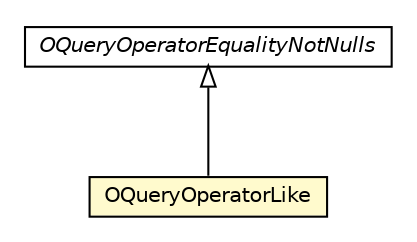 #!/usr/local/bin/dot
#
# Class diagram 
# Generated by UMLGraph version R5_6-24-gf6e263 (http://www.umlgraph.org/)
#

digraph G {
	edge [fontname="Helvetica",fontsize=10,labelfontname="Helvetica",labelfontsize=10];
	node [fontname="Helvetica",fontsize=10,shape=plaintext];
	nodesep=0.25;
	ranksep=0.5;
	// com.orientechnologies.orient.core.sql.operator.OQueryOperatorEqualityNotNulls
	c2896788 [label=<<table title="com.orientechnologies.orient.core.sql.operator.OQueryOperatorEqualityNotNulls" border="0" cellborder="1" cellspacing="0" cellpadding="2" port="p" href="./OQueryOperatorEqualityNotNulls.html">
		<tr><td><table border="0" cellspacing="0" cellpadding="1">
<tr><td align="center" balign="center"><font face="Helvetica-Oblique"> OQueryOperatorEqualityNotNulls </font></td></tr>
		</table></td></tr>
		</table>>, URL="./OQueryOperatorEqualityNotNulls.html", fontname="Helvetica", fontcolor="black", fontsize=10.0];
	// com.orientechnologies.orient.core.sql.operator.OQueryOperatorLike
	c2896816 [label=<<table title="com.orientechnologies.orient.core.sql.operator.OQueryOperatorLike" border="0" cellborder="1" cellspacing="0" cellpadding="2" port="p" bgcolor="lemonChiffon" href="./OQueryOperatorLike.html">
		<tr><td><table border="0" cellspacing="0" cellpadding="1">
<tr><td align="center" balign="center"> OQueryOperatorLike </td></tr>
		</table></td></tr>
		</table>>, URL="./OQueryOperatorLike.html", fontname="Helvetica", fontcolor="black", fontsize=10.0];
	//com.orientechnologies.orient.core.sql.operator.OQueryOperatorLike extends com.orientechnologies.orient.core.sql.operator.OQueryOperatorEqualityNotNulls
	c2896788:p -> c2896816:p [dir=back,arrowtail=empty];
}

